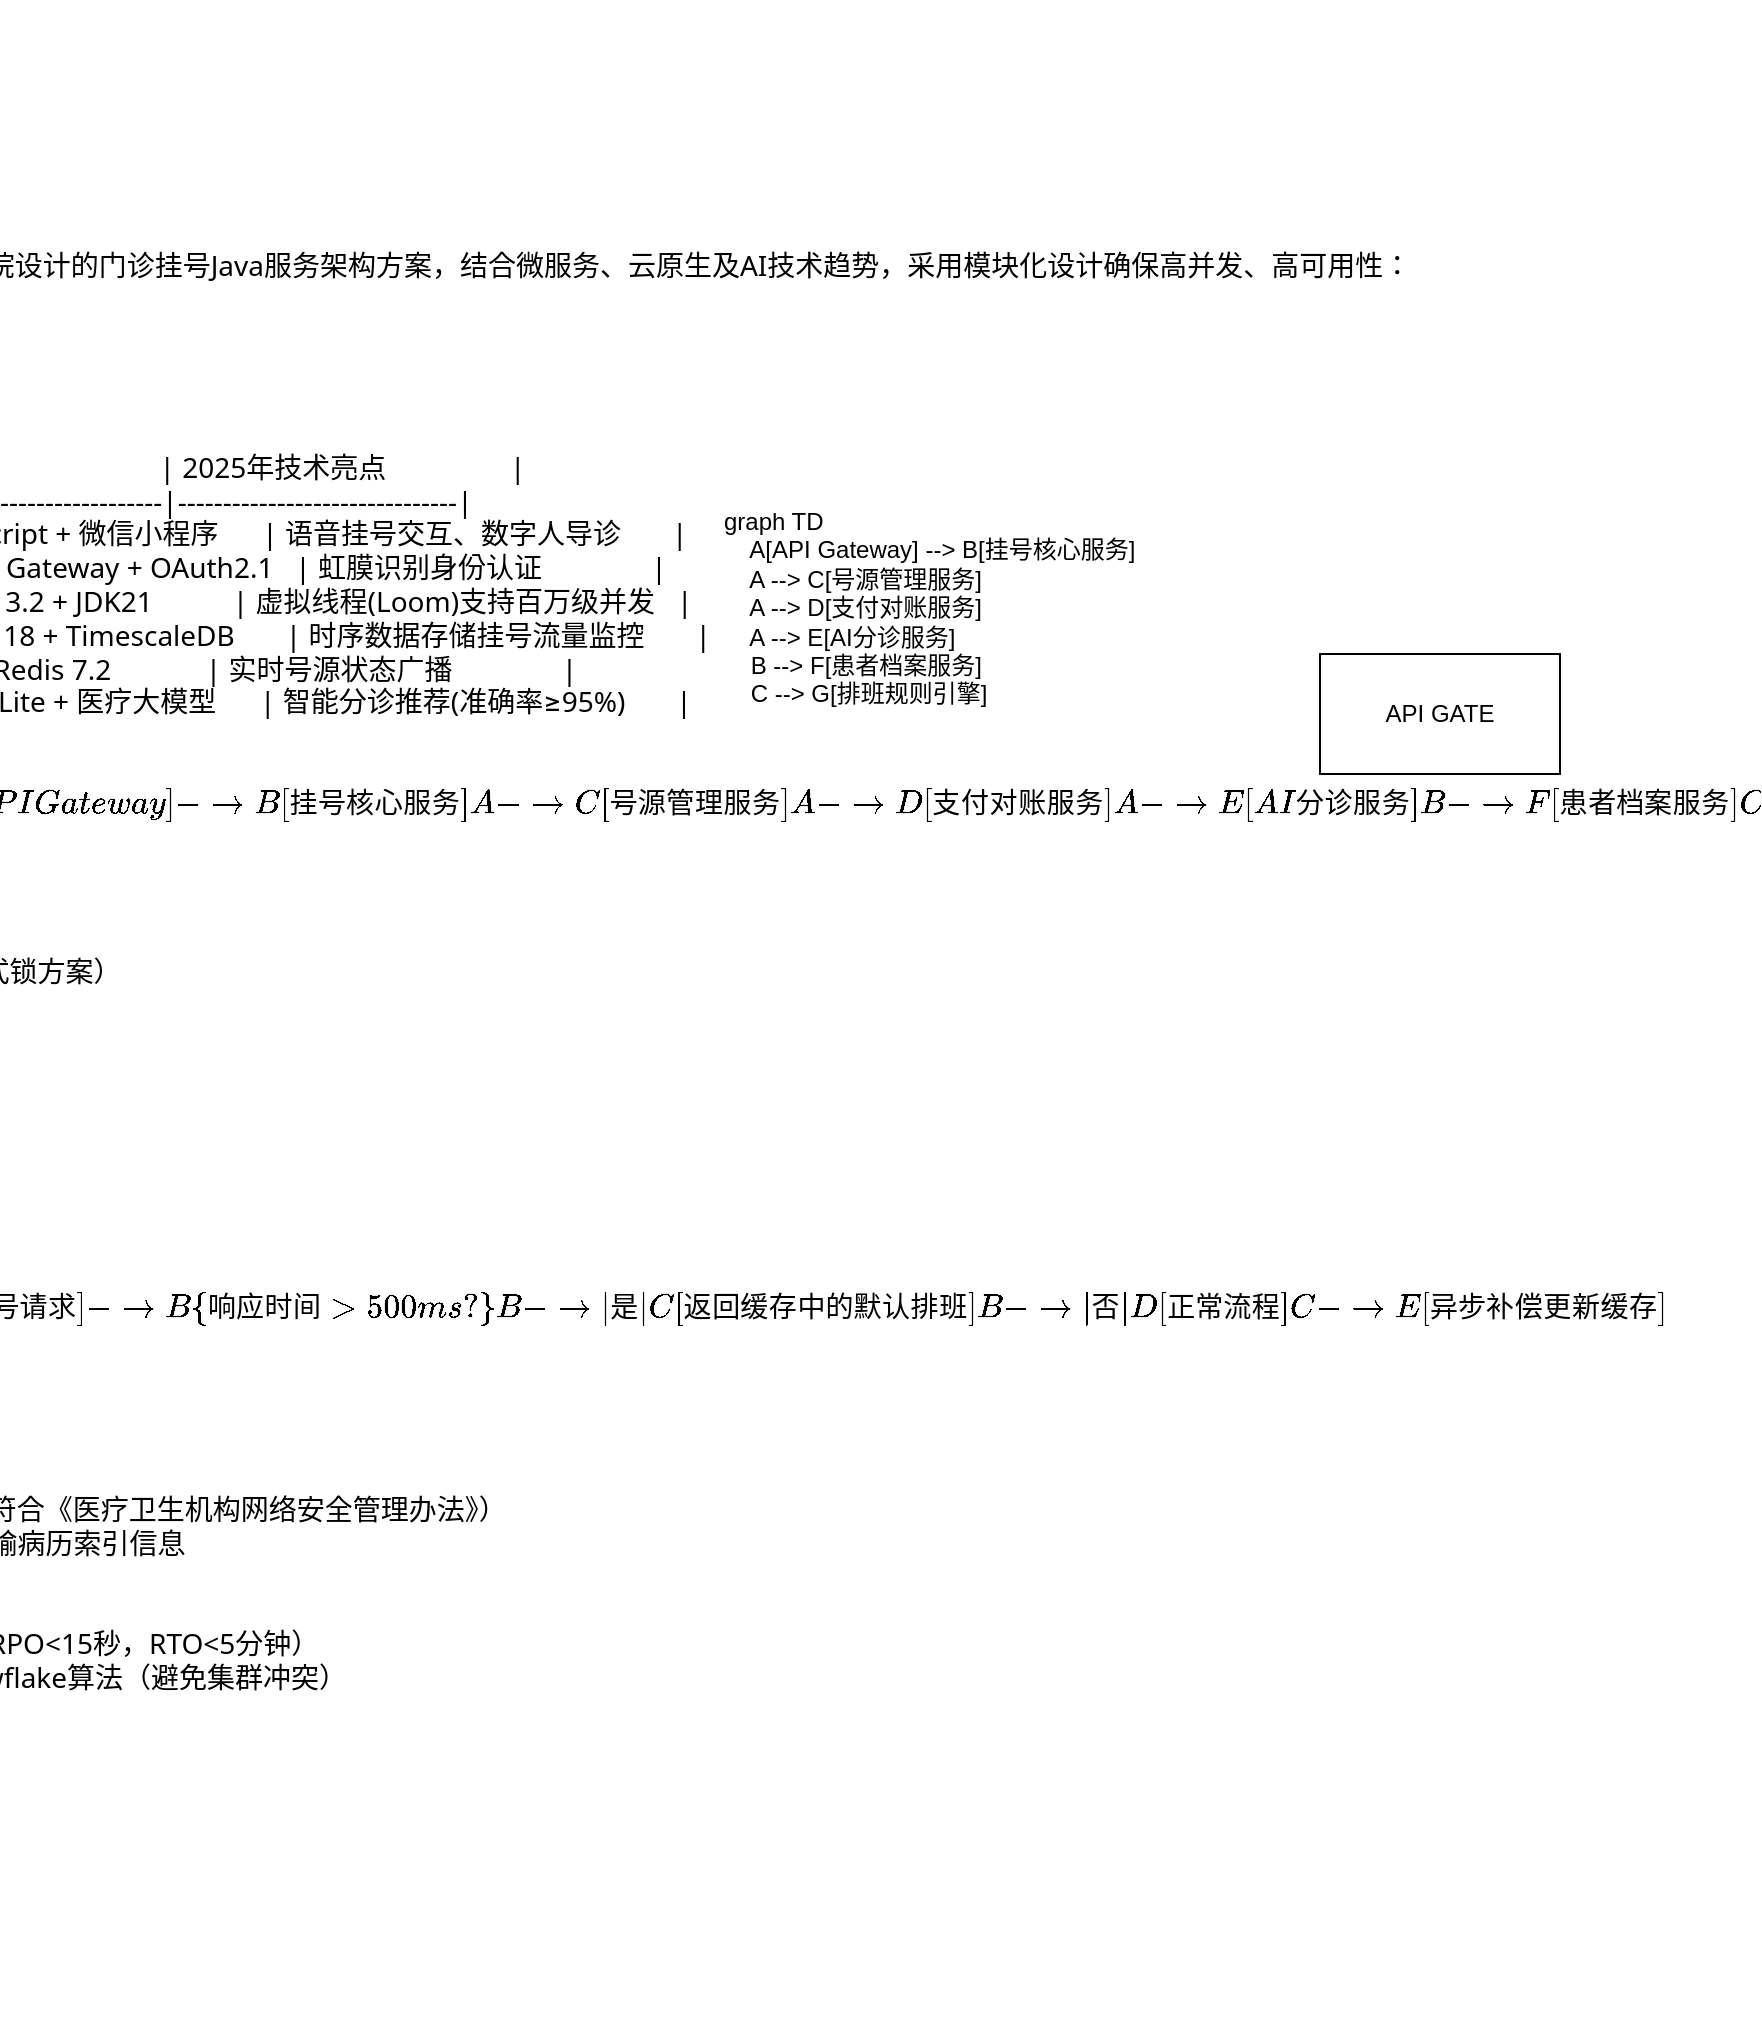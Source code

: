 <mxfile version="26.2.15">
  <diagram name="第 1 页" id="wm-oJ_bu9WFmWN1kCB3R">
    <mxGraphModel dx="2253" dy="1920" grid="1" gridSize="10" guides="1" tooltips="1" connect="1" arrows="1" fold="1" page="1" pageScale="1" pageWidth="827" pageHeight="1169" math="0" shadow="0">
      <root>
        <mxCell id="0" />
        <mxCell id="1" parent="0" />
        <mxCell id="iG6OBYmrjPWcgJDg7lR7-1" value="API GATE" style="rounded=0;whiteSpace=wrap;html=1;" vertex="1" parent="1">
          <mxGeometry x="340" y="160" width="120" height="60" as="geometry" />
        </mxCell>
        <mxCell id="iG6OBYmrjPWcgJDg7lR7-2" value="graph TD&#xa;    A[API Gateway] --&gt; B[挂号核心服务]&#xa;    A --&gt; C[号源管理服务]&#xa;    A --&gt; D[支付对账服务]&#xa;    A --&gt; E[AI分诊服务]&#xa;    B --&gt; F[患者档案服务]&#xa;    C --&gt; G[排班规则引擎]" style="text;whiteSpace=wrap;" vertex="1" parent="1">
          <mxGeometry x="40" y="80" width="240" height="120" as="geometry" />
        </mxCell>
        <mxCell id="iG6OBYmrjPWcgJDg7lR7-3" value="&lt;div style=&quot;text-align: start;&quot;&gt;&lt;span style=&quot;background-color: transparent; font-size: 14px; white-space-collapse: preserve;&quot;&gt;&lt;font face=&quot;system-ui, -apple-system, Segoe UI, Roboto, Ubuntu, Cantarell, Noto Sans, sans-serif&quot;&gt;以下是为2025年智慧医院设计的门诊挂号Java服务架构方案，结合微服务、云原生及AI技术趋势，采用模块化设计确保高并发、高可用性：&lt;br/&gt; &lt;br/&gt;---&lt;br/&gt; &lt;br/&gt;一、系统架构设计&lt;br/&gt;1. 技术栈选型 &lt;br/&gt;| 层级        | 技术方案                          | 2025年技术亮点                 |&lt;br/&gt;|-------------|-----------------------------------|-------------------------------|&lt;br/&gt;| 前端    | Vue3+TypeScript + 微信小程序      | 语音挂号交互、数字人导诊       |&lt;br/&gt;| 网关    | Spring Cloud Gateway + OAuth2.1   | 虹膜识别身份认证               |&lt;br/&gt;| 服务端  | Spring Boot 3.2 + JDK21           | 虚拟线程(Loom)支持百万级并发   |&lt;br/&gt;| 数据库  | PostgreSQL 18 + TimescaleDB       | 时序数据存储挂号流量监控       |&lt;br/&gt;| 中间件  | Kafka 3.6 + Redis 7.2             | 实时号源状态广播               |&lt;br/&gt;| AI集成  | TensorFlow Lite + 医疗大模型      | 智能分诊推荐(准确率≥95%)       |&lt;br/&gt; &lt;br/&gt;2. 微服务拆分 &lt;br/&gt;```mermaid &lt;br/&gt;graph TD&lt;br/&gt;    A[API Gateway] --&amp;gt; B[挂号核心服务]&lt;br/&gt;    A --&amp;gt; C[号源管理服务]&lt;br/&gt;    A --&amp;gt; D[支付对账服务]&lt;br/&gt;    A --&amp;gt; E[AI分诊服务]&lt;br/&gt;    B --&amp;gt; F[患者档案服务]&lt;br/&gt;    C --&amp;gt; G[排班规则引擎]&lt;br/&gt;```&lt;br/&gt; &lt;br/&gt;---&lt;br/&gt; &lt;br/&gt; &lt;br/&gt;2. 号源库存管理（分布式锁方案）&lt;br/&gt;&lt;br/&gt; &lt;br/&gt;---&lt;br/&gt; &lt;br/&gt;三、关键技术创新点&lt;br/&gt;1. 动态号源分配算法&lt;br/&gt;&lt;br/&gt; &lt;br/&gt;2. 熔断降级策略 &lt;br/&gt;```mermaid&lt;br/&gt;graph LR &lt;br/&gt;    A[挂号请求] --&amp;gt; B{响应时间&amp;gt;500ms?}&lt;br/&gt;    B --&amp;gt;|是| C[返回缓存中的默认排班]&lt;br/&gt;    B --&amp;gt;|否| D[正常流程]&lt;br/&gt;    C --&amp;gt; E[异步补偿更新缓存]&lt;br/&gt;```&lt;br/&gt; &lt;br/&gt;---&lt;br/&gt; &lt;br/&gt;四、安全与合规设计&lt;br/&gt;1. 隐私保护  &lt;br/&gt;   - 患者数据脱敏处理（符合《医疗卫生机构网络安全管理办法》）&lt;br/&gt;   - 使用国密SM4加密传输病历索引信息 &lt;br/&gt; &lt;br/&gt;2. 灾备方案  &lt;br/&gt;   - 双活数据中心部署（RPO&amp;lt;15秒，RTO&amp;lt;5分钟）&lt;br/&gt;   - 挂号流水号采用Snowflake算法（避免集群冲突）&lt;br/&gt; &lt;br/&gt;---&lt;/font&gt;&lt;/span&gt;&lt;/div&gt;&lt;div style=&quot;text-align: start;&quot;&gt;&lt;br&gt;&lt;/div&gt;" style="text;html=1;align=center;verticalAlign=middle;resizable=0;points=[];autosize=1;strokeColor=none;fillColor=none;" vertex="1" parent="1">
          <mxGeometry x="-320" y="-167" width="880" height="1020" as="geometry" />
        </mxCell>
      </root>
    </mxGraphModel>
  </diagram>
</mxfile>
